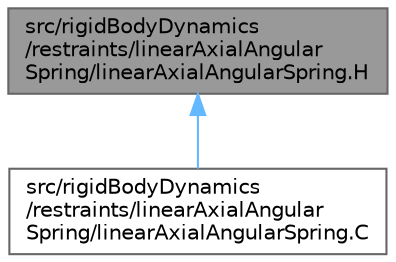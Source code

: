 digraph "src/rigidBodyDynamics/restraints/linearAxialAngularSpring/linearAxialAngularSpring.H"
{
 // LATEX_PDF_SIZE
  bgcolor="transparent";
  edge [fontname=Helvetica,fontsize=10,labelfontname=Helvetica,labelfontsize=10];
  node [fontname=Helvetica,fontsize=10,shape=box,height=0.2,width=0.4];
  Node1 [id="Node000001",label="src/rigidBodyDynamics\l/restraints/linearAxialAngular\lSpring/linearAxialAngularSpring.H",height=0.2,width=0.4,color="gray40", fillcolor="grey60", style="filled", fontcolor="black",tooltip=" "];
  Node1 -> Node2 [id="edge1_Node000001_Node000002",dir="back",color="steelblue1",style="solid",tooltip=" "];
  Node2 [id="Node000002",label="src/rigidBodyDynamics\l/restraints/linearAxialAngular\lSpring/linearAxialAngularSpring.C",height=0.2,width=0.4,color="grey40", fillcolor="white", style="filled",URL="$rigidBodyDynamics_2restraints_2linearAxialAngularSpring_2linearAxialAngularSpring_8C.html",tooltip=" "];
}
